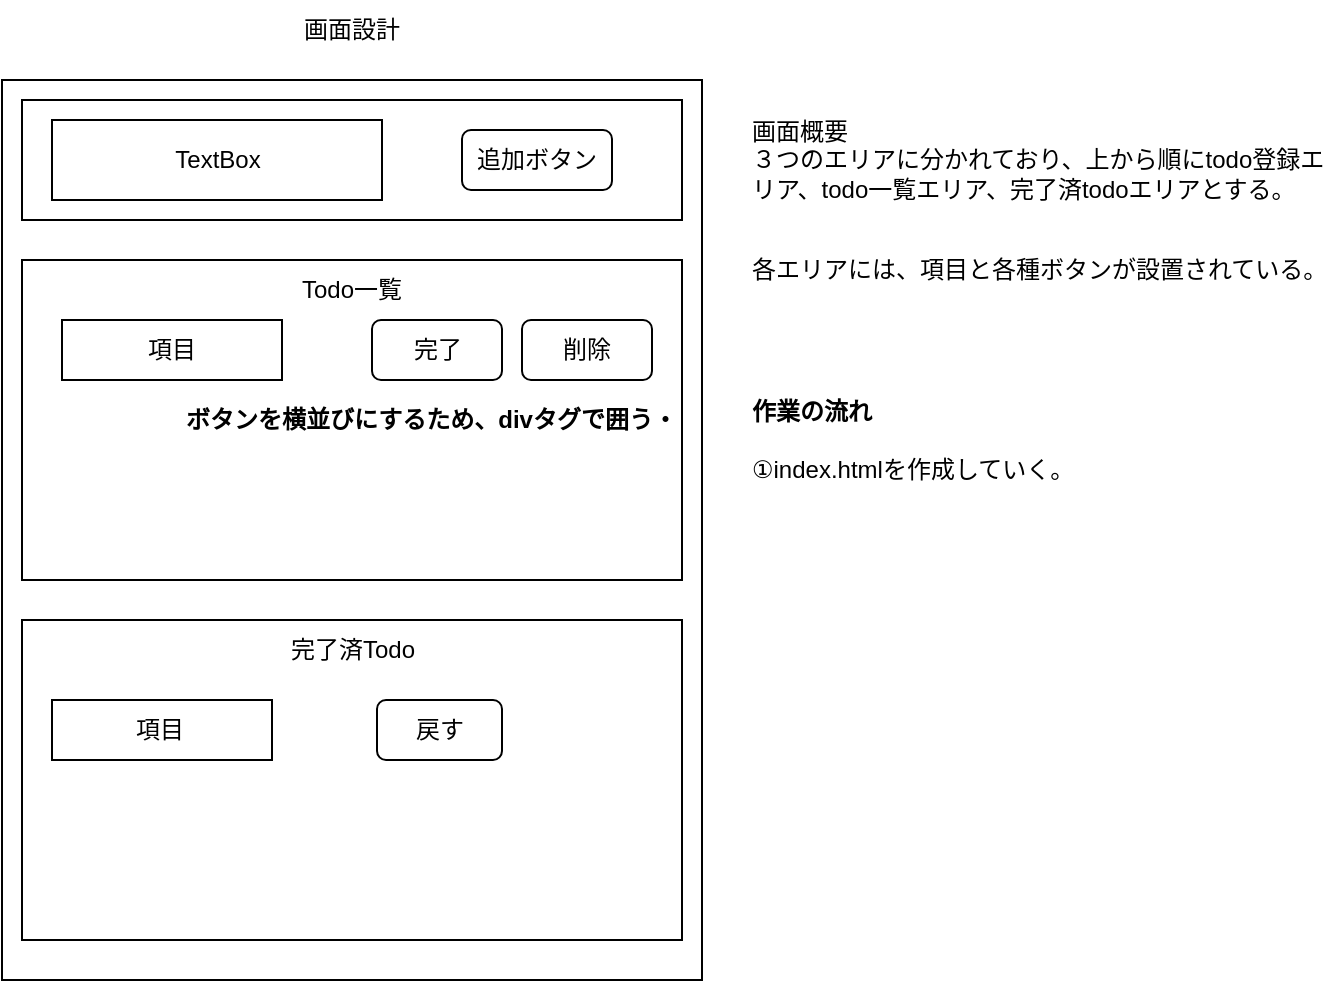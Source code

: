 <mxfile>
    <diagram id="I3fcsa-FJF0cUGwwKhgH" name="ページ1">
        <mxGraphModel dx="604" dy="352" grid="1" gridSize="10" guides="1" tooltips="1" connect="1" arrows="1" fold="1" page="1" pageScale="1" pageWidth="827" pageHeight="1169" math="0" shadow="0">
            <root>
                <mxCell id="0"/>
                <mxCell id="1" parent="0"/>
                <mxCell id="2" value="" style="rounded=0;whiteSpace=wrap;html=1;" parent="1" vertex="1">
                    <mxGeometry x="40" y="40" width="350" height="450" as="geometry"/>
                </mxCell>
                <mxCell id="3" value="画面設計" style="text;html=1;strokeColor=none;fillColor=none;align=center;verticalAlign=middle;whiteSpace=wrap;rounded=0;" parent="1" vertex="1">
                    <mxGeometry x="185" width="60" height="30" as="geometry"/>
                </mxCell>
                <mxCell id="4" value="" style="rounded=0;whiteSpace=wrap;html=1;" parent="1" vertex="1">
                    <mxGeometry x="50" y="130" width="330" height="160" as="geometry"/>
                </mxCell>
                <mxCell id="5" value="" style="rounded=0;whiteSpace=wrap;html=1;" parent="1" vertex="1">
                    <mxGeometry x="50" y="50" width="330" height="60" as="geometry"/>
                </mxCell>
                <mxCell id="6" value="" style="rounded=0;whiteSpace=wrap;html=1;" parent="1" vertex="1">
                    <mxGeometry x="50" y="310" width="330" height="160" as="geometry"/>
                </mxCell>
                <mxCell id="7" value="画面概要&lt;br&gt;３つのエリアに分かれており、上から順にtodo登録エリア、todo一覧エリア、完了済todoエリアとする。" style="text;html=1;strokeColor=none;fillColor=none;align=left;verticalAlign=middle;whiteSpace=wrap;rounded=0;" parent="1" vertex="1">
                    <mxGeometry x="413" y="30" width="290" height="100" as="geometry"/>
                </mxCell>
                <mxCell id="8" value="" style="rounded=0;whiteSpace=wrap;html=1;" parent="1" vertex="1">
                    <mxGeometry x="65" y="60" width="165" height="40" as="geometry"/>
                </mxCell>
                <mxCell id="9" value="" style="rounded=1;whiteSpace=wrap;html=1;" parent="1" vertex="1">
                    <mxGeometry x="270" y="65" width="75" height="30" as="geometry"/>
                </mxCell>
                <mxCell id="10" value="TextBox" style="text;html=1;strokeColor=none;fillColor=none;align=center;verticalAlign=middle;whiteSpace=wrap;rounded=0;" parent="1" vertex="1">
                    <mxGeometry x="117.5" y="65" width="60" height="30" as="geometry"/>
                </mxCell>
                <mxCell id="11" value="追加ボタン" style="text;html=1;strokeColor=none;fillColor=none;align=center;verticalAlign=middle;whiteSpace=wrap;rounded=0;" parent="1" vertex="1">
                    <mxGeometry x="271.25" y="65" width="72.5" height="30" as="geometry"/>
                </mxCell>
                <mxCell id="12" value="完了済Todo" style="text;html=1;strokeColor=none;fillColor=none;align=center;verticalAlign=middle;whiteSpace=wrap;rounded=0;" parent="1" vertex="1">
                    <mxGeometry x="167.5" y="310" width="95" height="30" as="geometry"/>
                </mxCell>
                <mxCell id="13" value="Todo一覧" style="text;html=1;strokeColor=none;fillColor=none;align=center;verticalAlign=middle;whiteSpace=wrap;rounded=0;" parent="1" vertex="1">
                    <mxGeometry x="185" y="130" width="60" height="30" as="geometry"/>
                </mxCell>
                <mxCell id="14" value="削除" style="text;html=1;strokeColor=none;fillColor=none;align=center;verticalAlign=middle;whiteSpace=wrap;rounded=0;" parent="1" vertex="1">
                    <mxGeometry x="296.25" y="160" width="72.5" height="30" as="geometry"/>
                </mxCell>
                <mxCell id="15" value="追加ボタン" style="text;html=1;strokeColor=none;fillColor=none;align=center;verticalAlign=middle;whiteSpace=wrap;rounded=0;" parent="1" vertex="1">
                    <mxGeometry x="88.75" y="160" width="72.5" height="30" as="geometry"/>
                </mxCell>
                <mxCell id="17" value="項目" style="rounded=0;whiteSpace=wrap;html=1;" parent="1" vertex="1">
                    <mxGeometry x="70" y="160" width="110" height="30" as="geometry"/>
                </mxCell>
                <mxCell id="18" value="" style="rounded=1;whiteSpace=wrap;html=1;" parent="1" vertex="1">
                    <mxGeometry x="225" y="160" width="65" height="30" as="geometry"/>
                </mxCell>
                <mxCell id="19" value="削除" style="rounded=1;whiteSpace=wrap;html=1;" parent="1" vertex="1">
                    <mxGeometry x="300" y="160" width="65" height="30" as="geometry"/>
                </mxCell>
                <mxCell id="20" value="完了" style="text;html=1;strokeColor=none;fillColor=none;align=center;verticalAlign=middle;whiteSpace=wrap;rounded=0;" parent="1" vertex="1">
                    <mxGeometry x="227.5" y="160" width="60" height="30" as="geometry"/>
                </mxCell>
                <mxCell id="21" value="" style="rounded=0;whiteSpace=wrap;html=1;" parent="1" vertex="1">
                    <mxGeometry x="65" y="350" width="110" height="30" as="geometry"/>
                </mxCell>
                <mxCell id="22" value="項目" style="text;html=1;strokeColor=none;fillColor=none;align=center;verticalAlign=middle;whiteSpace=wrap;rounded=0;" parent="1" vertex="1">
                    <mxGeometry x="88.75" y="350" width="60" height="30" as="geometry"/>
                </mxCell>
                <mxCell id="23" value="" style="rounded=1;whiteSpace=wrap;html=1;" parent="1" vertex="1">
                    <mxGeometry x="227.5" y="350" width="62.5" height="30" as="geometry"/>
                </mxCell>
                <mxCell id="24" value="戻す" style="text;html=1;strokeColor=none;fillColor=none;align=center;verticalAlign=middle;whiteSpace=wrap;rounded=0;" parent="1" vertex="1">
                    <mxGeometry x="228.75" y="350" width="60" height="30" as="geometry"/>
                </mxCell>
                <mxCell id="25" value="各エリアには、項目と各種ボタンが設置されている。" style="text;html=1;strokeColor=none;fillColor=none;align=left;verticalAlign=middle;whiteSpace=wrap;rounded=0;" parent="1" vertex="1">
                    <mxGeometry x="413" y="120" width="297" height="30" as="geometry"/>
                </mxCell>
                <mxCell id="26" value="&lt;b&gt;作業の流れ&lt;/b&gt;&lt;br&gt;&lt;br&gt;①index.htmlを作成していく。" style="text;html=1;strokeColor=none;fillColor=none;align=left;verticalAlign=middle;whiteSpace=wrap;rounded=0;" parent="1" vertex="1">
                    <mxGeometry x="413" y="160" width="287" height="120" as="geometry"/>
                </mxCell>
                <mxCell id="27" value="&lt;b&gt;ボタンを横並びにするため、divタグで囲う・&lt;/b&gt;" style="text;html=1;strokeColor=none;fillColor=none;align=left;verticalAlign=middle;whiteSpace=wrap;rounded=0;" vertex="1" parent="1">
                    <mxGeometry x="130" y="150" width="287" height="120" as="geometry"/>
                </mxCell>
            </root>
        </mxGraphModel>
    </diagram>
</mxfile>
